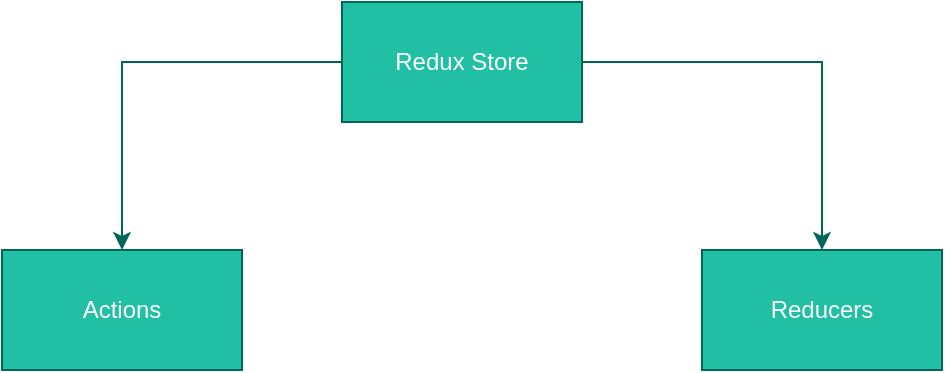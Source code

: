 <mxfile version="20.2.8" type="device"><diagram id="8mTJNV1VQYawq9CuZ5SB" name="Page-1"><mxGraphModel dx="887" dy="568" grid="1" gridSize="10" guides="1" tooltips="1" connect="1" arrows="1" fold="1" page="1" pageScale="1" pageWidth="1169" pageHeight="827" math="0" shadow="0"><root><mxCell id="0"/><mxCell id="1" parent="0"/><mxCell id="J3X41FXQCYRqAzjj14Gj-3" value="" style="edgeStyle=orthogonalEdgeStyle;rounded=0;orthogonalLoop=1;jettySize=auto;html=1;strokeColor=#006658;fontColor=#5C5C5C;" edge="1" parent="1" source="J3X41FXQCYRqAzjj14Gj-1" target="J3X41FXQCYRqAzjj14Gj-2"><mxGeometry relative="1" as="geometry"/></mxCell><mxCell id="J3X41FXQCYRqAzjj14Gj-5" value="" style="edgeStyle=orthogonalEdgeStyle;rounded=0;orthogonalLoop=1;jettySize=auto;html=1;strokeColor=#006658;fontColor=#5C5C5C;" edge="1" parent="1" source="J3X41FXQCYRqAzjj14Gj-1" target="J3X41FXQCYRqAzjj14Gj-4"><mxGeometry relative="1" as="geometry"/></mxCell><mxCell id="J3X41FXQCYRqAzjj14Gj-1" value="Redux Store" style="rounded=0;whiteSpace=wrap;html=1;fillColor=#21C0A5;strokeColor=#006658;fontColor=#FFFFFF;" vertex="1" parent="1"><mxGeometry x="390" y="260" width="120" height="60" as="geometry"/></mxCell><mxCell id="J3X41FXQCYRqAzjj14Gj-2" value="Actions" style="whiteSpace=wrap;html=1;rounded=0;fillColor=#21C0A5;strokeColor=#006658;fontColor=#FFFFFF;" vertex="1" parent="1"><mxGeometry x="220" y="384" width="120" height="60" as="geometry"/></mxCell><mxCell id="J3X41FXQCYRqAzjj14Gj-4" value="Reducers" style="whiteSpace=wrap;html=1;rounded=0;fillColor=#21C0A5;strokeColor=#006658;fontColor=#FFFFFF;" vertex="1" parent="1"><mxGeometry x="570" y="384" width="120" height="60" as="geometry"/></mxCell></root></mxGraphModel></diagram></mxfile>